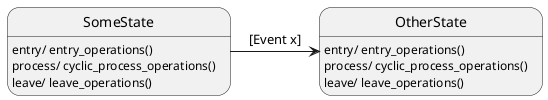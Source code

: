@startuml CFSM COntext
state  SomeState
state OtherState

SomeState : entry/ entry_operations()
SomeState : process/ cyclic_process_operations()
SomeState : leave/ leave_operations()

OtherState : entry/ entry_operations()
OtherState : process/ cyclic_process_operations()
OtherState : leave/ leave_operations()

SomeState -r-> OtherState : [Event x]

@enduml